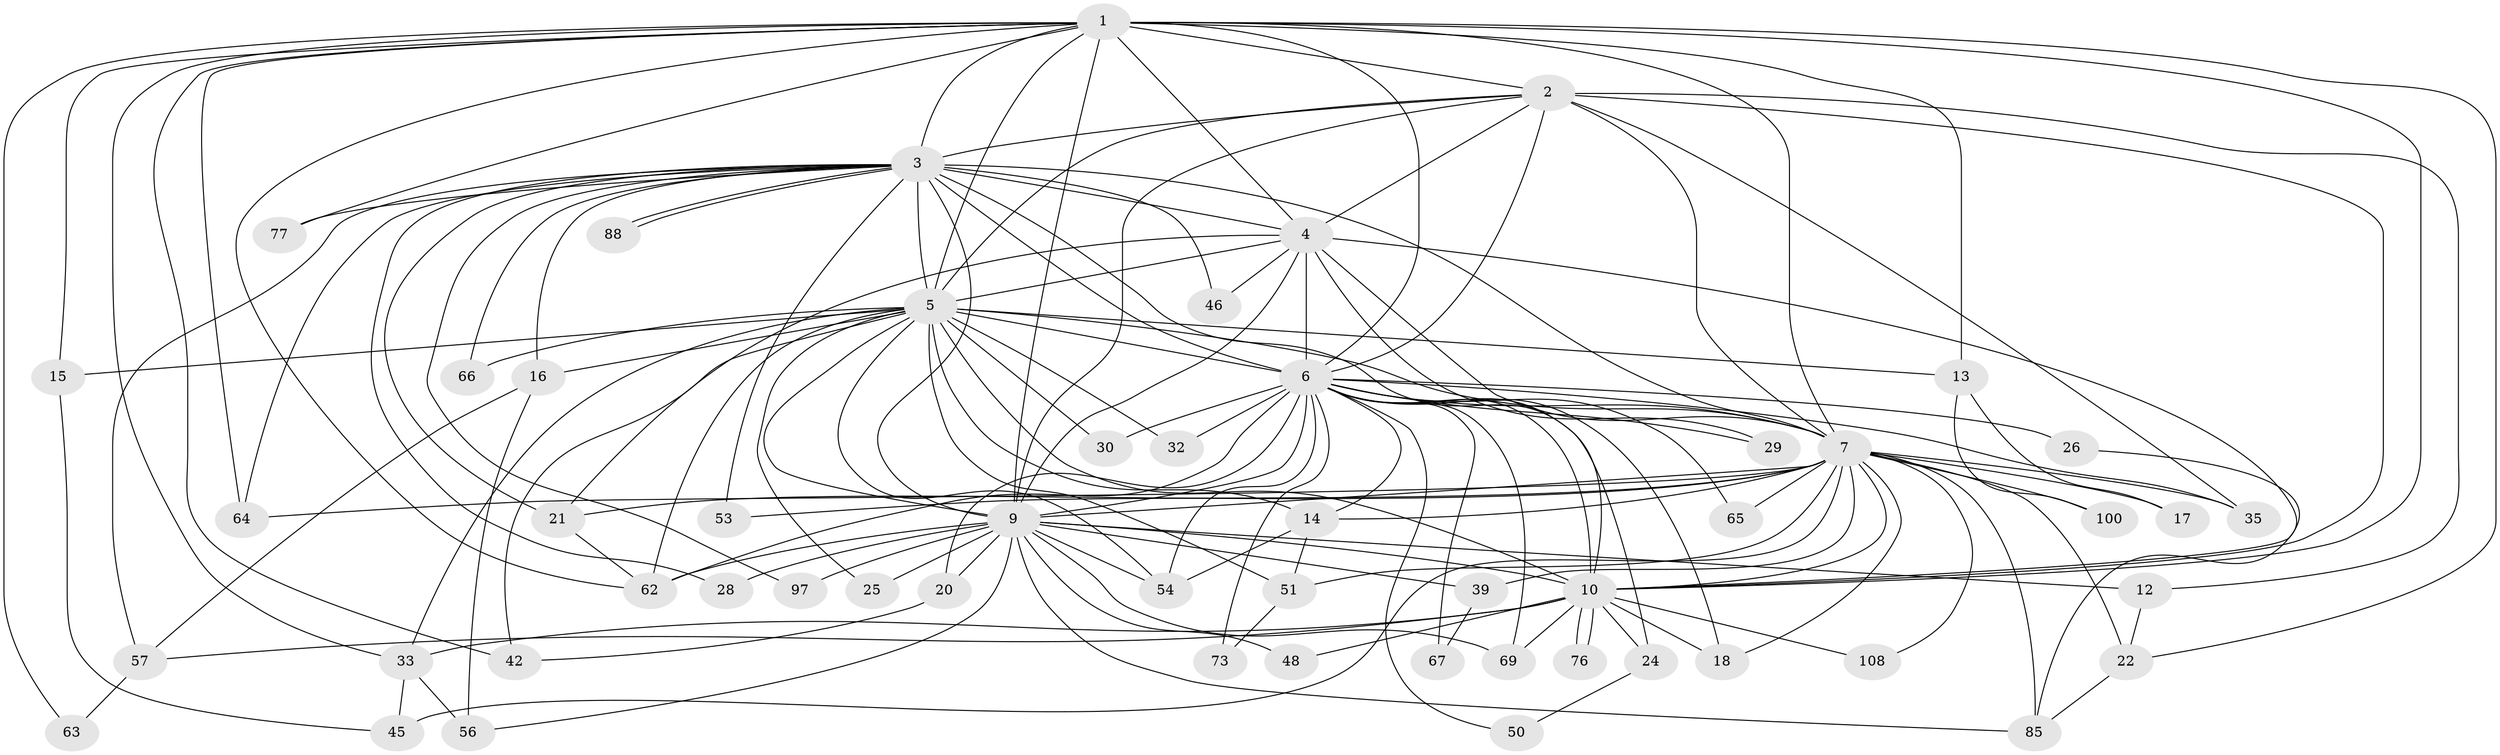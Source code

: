 // original degree distribution, {25: 0.018518518518518517, 13: 0.009259259259259259, 27: 0.009259259259259259, 14: 0.009259259259259259, 24: 0.018518518518518517, 23: 0.009259259259259259, 28: 0.009259259259259259, 19: 0.009259259259259259, 7: 0.009259259259259259, 3: 0.2777777777777778, 5: 0.027777777777777776, 4: 0.09259259259259259, 2: 0.5}
// Generated by graph-tools (version 1.1) at 2025/13/03/09/25 04:13:44]
// undirected, 54 vertices, 145 edges
graph export_dot {
graph [start="1"]
  node [color=gray90,style=filled];
  1 [super="+31+47"];
  2 [super="+84+43"];
  3 [super="+44+37+78+49+89"];
  4 [super="+27"];
  5;
  6 [super="+41+80+104+8+60+11+52"];
  7 [super="+40+38"];
  9 [super="+75"];
  10;
  12;
  13;
  14 [super="+19"];
  15;
  16;
  17;
  18 [super="+81"];
  20 [super="+58"];
  21 [super="+55"];
  22 [super="+91"];
  24;
  25;
  26 [super="+68"];
  28;
  29;
  30;
  32;
  33 [super="+87"];
  35 [super="+82"];
  39;
  42;
  45 [super="+74"];
  46;
  48;
  50;
  51 [super="+71"];
  53;
  54 [super="+61"];
  56;
  57;
  62 [super="+86"];
  63;
  64 [super="+105"];
  65;
  66;
  67;
  69 [super="+99"];
  73;
  76;
  77;
  85 [super="+92"];
  88;
  97;
  100;
  108;
  1 -- 2;
  1 -- 3 [weight=5];
  1 -- 4;
  1 -- 5;
  1 -- 6 [weight=6];
  1 -- 7;
  1 -- 9;
  1 -- 10 [weight=2];
  1 -- 13 [weight=2];
  1 -- 15;
  1 -- 22;
  1 -- 42;
  1 -- 62;
  1 -- 63;
  1 -- 64;
  1 -- 77;
  1 -- 33;
  2 -- 3;
  2 -- 4;
  2 -- 5;
  2 -- 6 [weight=3];
  2 -- 7;
  2 -- 9 [weight=2];
  2 -- 10;
  2 -- 12;
  2 -- 35;
  3 -- 4 [weight=2];
  3 -- 5;
  3 -- 6 [weight=5];
  3 -- 7 [weight=2];
  3 -- 9 [weight=2];
  3 -- 10;
  3 -- 16;
  3 -- 21;
  3 -- 28;
  3 -- 46;
  3 -- 53;
  3 -- 88;
  3 -- 88;
  3 -- 97;
  3 -- 66;
  3 -- 77;
  3 -- 64;
  3 -- 57;
  4 -- 5;
  4 -- 6 [weight=4];
  4 -- 7;
  4 -- 9;
  4 -- 10;
  4 -- 29;
  4 -- 46;
  4 -- 21;
  5 -- 6 [weight=3];
  5 -- 7;
  5 -- 9;
  5 -- 10;
  5 -- 13;
  5 -- 14 [weight=2];
  5 -- 15;
  5 -- 16;
  5 -- 25;
  5 -- 30;
  5 -- 32;
  5 -- 33;
  5 -- 42;
  5 -- 54;
  5 -- 66;
  5 -- 62;
  5 -- 51;
  6 -- 7 [weight=4];
  6 -- 9 [weight=4];
  6 -- 10 [weight=2];
  6 -- 20;
  6 -- 26 [weight=3];
  6 -- 29;
  6 -- 32;
  6 -- 65;
  6 -- 54;
  6 -- 67;
  6 -- 69;
  6 -- 14;
  6 -- 24;
  6 -- 30;
  6 -- 35;
  6 -- 50;
  6 -- 62;
  6 -- 73;
  6 -- 18;
  7 -- 9;
  7 -- 10;
  7 -- 17;
  7 -- 18;
  7 -- 21;
  7 -- 22;
  7 -- 35;
  7 -- 39;
  7 -- 51;
  7 -- 53;
  7 -- 64;
  7 -- 65;
  7 -- 85;
  7 -- 100;
  7 -- 108;
  7 -- 14;
  7 -- 45;
  9 -- 10;
  9 -- 12;
  9 -- 20;
  9 -- 25;
  9 -- 28;
  9 -- 39;
  9 -- 48;
  9 -- 54;
  9 -- 62;
  9 -- 69;
  9 -- 85;
  9 -- 97;
  9 -- 56;
  10 -- 18;
  10 -- 24;
  10 -- 33;
  10 -- 48;
  10 -- 57;
  10 -- 76;
  10 -- 76;
  10 -- 108;
  10 -- 69;
  12 -- 22;
  13 -- 17;
  13 -- 100;
  14 -- 51;
  14 -- 54;
  15 -- 45;
  16 -- 56;
  16 -- 57;
  20 -- 42;
  21 -- 62;
  22 -- 85;
  24 -- 50;
  26 -- 85;
  33 -- 45;
  33 -- 56;
  39 -- 67;
  51 -- 73;
  57 -- 63;
}

